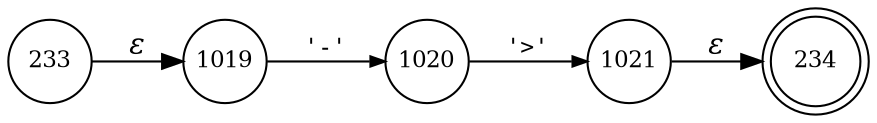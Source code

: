digraph ATN {
rankdir=LR;
s234[fontsize=11, label="234", shape=doublecircle, fixedsize=true, width=.6];
s233[fontsize=11,label="233", shape=circle, fixedsize=true, width=.55, peripheries=1];
s1019[fontsize=11,label="1019", shape=circle, fixedsize=true, width=.55, peripheries=1];
s1020[fontsize=11,label="1020", shape=circle, fixedsize=true, width=.55, peripheries=1];
s1021[fontsize=11,label="1021", shape=circle, fixedsize=true, width=.55, peripheries=1];
s233 -> s1019 [fontname="Times-Italic", label="&epsilon;"];
s1019 -> s1020 [fontsize=11, fontname="Courier", arrowsize=.7, label = "'-'", arrowhead = normal];
s1020 -> s1021 [fontsize=11, fontname="Courier", arrowsize=.7, label = "'>'", arrowhead = normal];
s1021 -> s234 [fontname="Times-Italic", label="&epsilon;"];
}